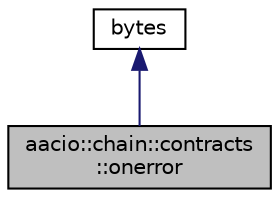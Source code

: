 digraph "aacio::chain::contracts::onerror"
{
  edge [fontname="Helvetica",fontsize="10",labelfontname="Helvetica",labelfontsize="10"];
  node [fontname="Helvetica",fontsize="10",shape=record];
  Node0 [label="aacio::chain::contracts\l::onerror",height=0.2,width=0.4,color="black", fillcolor="grey75", style="filled", fontcolor="black"];
  Node1 -> Node0 [dir="back",color="midnightblue",fontsize="10",style="solid",fontname="Helvetica"];
  Node1 [label="bytes",height=0.2,width=0.4,color="black", fillcolor="white", style="filled",URL="$classstd_1_1vector.html"];
}
